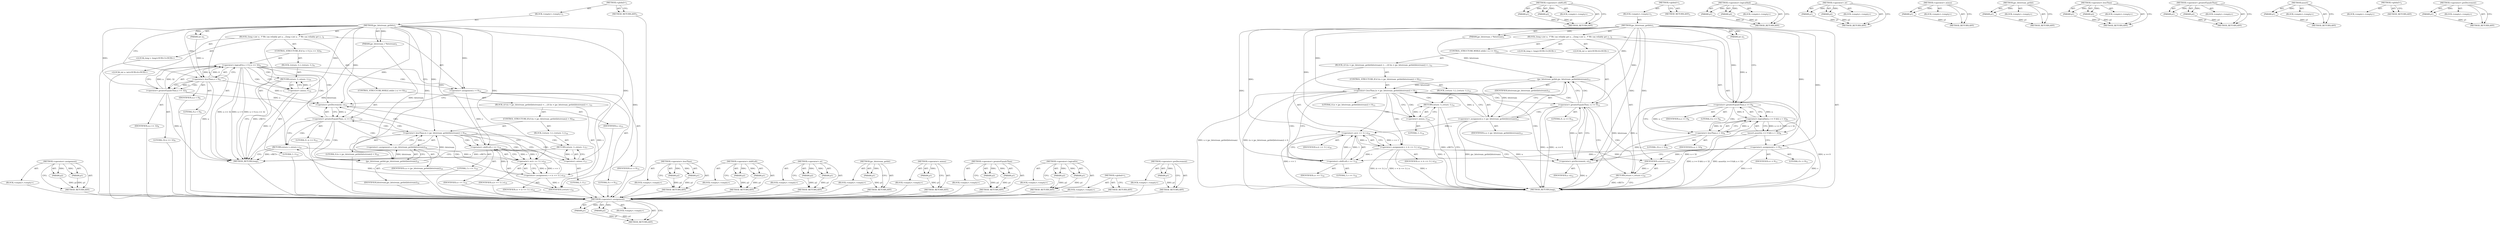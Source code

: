 digraph "&lt;operator&gt;.preDecrement" {
vulnerable_91 [label=<(METHOD,&lt;operator&gt;.assignment)>];
vulnerable_92 [label=<(PARAM,p1)>];
vulnerable_93 [label=<(PARAM,p2)>];
vulnerable_94 [label=<(BLOCK,&lt;empty&gt;,&lt;empty&gt;)>];
vulnerable_95 [label=<(METHOD_RETURN,ANY)>];
vulnerable_113 [label=<(METHOD,&lt;operator&gt;.shiftLeft)>];
vulnerable_114 [label=<(PARAM,p1)>];
vulnerable_115 [label=<(PARAM,p2)>];
vulnerable_116 [label=<(BLOCK,&lt;empty&gt;,&lt;empty&gt;)>];
vulnerable_117 [label=<(METHOD_RETURN,ANY)>];
vulnerable_6 [label=<(METHOD,&lt;global&gt;)<SUB>1</SUB>>];
vulnerable_7 [label=<(BLOCK,&lt;empty&gt;,&lt;empty&gt;)<SUB>1</SUB>>];
vulnerable_8 [label=<(METHOD,jpc_bitstream_getbits)<SUB>1</SUB>>];
vulnerable_9 [label=<(PARAM,jpc_bitstream_t *bitstream)<SUB>1</SUB>>];
vulnerable_10 [label=<(PARAM,int n)<SUB>1</SUB>>];
vulnerable_11 [label=<(BLOCK,{
	long v;
	int u;
 
 	/* We can reliably get a...,{
	long v;
	int u;
 
 	/* We can reliably get a...)<SUB>2</SUB>>];
vulnerable_12 [label="<(LOCAL,long v: long)<SUB>3</SUB>>"];
vulnerable_13 [label="<(LOCAL,int u: int)<SUB>4</SUB>>"];
vulnerable_14 [label=<(assert,assert(n &gt;= 0 &amp;&amp; n &lt; 32))<SUB>8</SUB>>];
vulnerable_15 [label=<(&lt;operator&gt;.logicalAnd,n &gt;= 0 &amp;&amp; n &lt; 32)<SUB>8</SUB>>];
vulnerable_16 [label=<(&lt;operator&gt;.greaterEqualsThan,n &gt;= 0)<SUB>8</SUB>>];
vulnerable_17 [label=<(IDENTIFIER,n,n &gt;= 0)<SUB>8</SUB>>];
vulnerable_18 [label=<(LITERAL,0,n &gt;= 0)<SUB>8</SUB>>];
vulnerable_19 [label=<(&lt;operator&gt;.lessThan,n &lt; 32)<SUB>8</SUB>>];
vulnerable_20 [label=<(IDENTIFIER,n,n &lt; 32)<SUB>8</SUB>>];
vulnerable_21 [label=<(LITERAL,32,n &lt; 32)<SUB>8</SUB>>];
vulnerable_22 [label=<(&lt;operator&gt;.assignment,v = 0)<SUB>11</SUB>>];
vulnerable_23 [label=<(IDENTIFIER,v,v = 0)<SUB>11</SUB>>];
vulnerable_24 [label=<(LITERAL,0,v = 0)<SUB>11</SUB>>];
vulnerable_25 [label=<(CONTROL_STRUCTURE,WHILE,while (--n &gt;= 0))<SUB>12</SUB>>];
vulnerable_26 [label=<(&lt;operator&gt;.greaterEqualsThan,--n &gt;= 0)<SUB>12</SUB>>];
vulnerable_27 [label=<(&lt;operator&gt;.preDecrement,--n)<SUB>12</SUB>>];
vulnerable_28 [label=<(IDENTIFIER,n,--n)<SUB>12</SUB>>];
vulnerable_29 [label=<(LITERAL,0,--n &gt;= 0)<SUB>12</SUB>>];
vulnerable_30 [label=<(BLOCK,{
		if ((u = jpc_bitstream_getbit(bitstream)) &lt;...,{
		if ((u = jpc_bitstream_getbit(bitstream)) &lt;...)<SUB>12</SUB>>];
vulnerable_31 [label=<(CONTROL_STRUCTURE,IF,if ((u = jpc_bitstream_getbit(bitstream)) &lt; 0))<SUB>13</SUB>>];
vulnerable_32 [label=<(&lt;operator&gt;.lessThan,(u = jpc_bitstream_getbit(bitstream)) &lt; 0)<SUB>13</SUB>>];
vulnerable_33 [label=<(&lt;operator&gt;.assignment,u = jpc_bitstream_getbit(bitstream))<SUB>13</SUB>>];
vulnerable_34 [label=<(IDENTIFIER,u,u = jpc_bitstream_getbit(bitstream))<SUB>13</SUB>>];
vulnerable_35 [label=<(jpc_bitstream_getbit,jpc_bitstream_getbit(bitstream))<SUB>13</SUB>>];
vulnerable_36 [label=<(IDENTIFIER,bitstream,jpc_bitstream_getbit(bitstream))<SUB>13</SUB>>];
vulnerable_37 [label=<(LITERAL,0,(u = jpc_bitstream_getbit(bitstream)) &lt; 0)<SUB>13</SUB>>];
vulnerable_38 [label=<(BLOCK,{
			return -1;
		},{
			return -1;
		})<SUB>13</SUB>>];
vulnerable_39 [label=<(RETURN,return -1;,return -1;)<SUB>14</SUB>>];
vulnerable_40 [label=<(&lt;operator&gt;.minus,-1)<SUB>14</SUB>>];
vulnerable_41 [label=<(LITERAL,1,-1)<SUB>14</SUB>>];
vulnerable_42 [label=<(&lt;operator&gt;.assignment,v = (v &lt;&lt; 1) | u)<SUB>16</SUB>>];
vulnerable_43 [label=<(IDENTIFIER,v,v = (v &lt;&lt; 1) | u)<SUB>16</SUB>>];
vulnerable_44 [label=<(&lt;operator&gt;.or,(v &lt;&lt; 1) | u)<SUB>16</SUB>>];
vulnerable_45 [label=<(&lt;operator&gt;.shiftLeft,v &lt;&lt; 1)<SUB>16</SUB>>];
vulnerable_46 [label=<(IDENTIFIER,v,v &lt;&lt; 1)<SUB>16</SUB>>];
vulnerable_47 [label=<(LITERAL,1,v &lt;&lt; 1)<SUB>16</SUB>>];
vulnerable_48 [label=<(IDENTIFIER,u,(v &lt;&lt; 1) | u)<SUB>16</SUB>>];
vulnerable_49 [label=<(RETURN,return v;,return v;)<SUB>18</SUB>>];
vulnerable_50 [label=<(IDENTIFIER,v,return v;)<SUB>18</SUB>>];
vulnerable_51 [label=<(METHOD_RETURN,long)<SUB>1</SUB>>];
vulnerable_53 [label=<(METHOD_RETURN,ANY)<SUB>1</SUB>>];
vulnerable_76 [label=<(METHOD,&lt;operator&gt;.logicalAnd)>];
vulnerable_77 [label=<(PARAM,p1)>];
vulnerable_78 [label=<(PARAM,p2)>];
vulnerable_79 [label=<(BLOCK,&lt;empty&gt;,&lt;empty&gt;)>];
vulnerable_80 [label=<(METHOD_RETURN,ANY)>];
vulnerable_108 [label=<(METHOD,&lt;operator&gt;.or)>];
vulnerable_109 [label=<(PARAM,p1)>];
vulnerable_110 [label=<(PARAM,p2)>];
vulnerable_111 [label=<(BLOCK,&lt;empty&gt;,&lt;empty&gt;)>];
vulnerable_112 [label=<(METHOD_RETURN,ANY)>];
vulnerable_104 [label=<(METHOD,&lt;operator&gt;.minus)>];
vulnerable_105 [label=<(PARAM,p1)>];
vulnerable_106 [label=<(BLOCK,&lt;empty&gt;,&lt;empty&gt;)>];
vulnerable_107 [label=<(METHOD_RETURN,ANY)>];
vulnerable_100 [label=<(METHOD,jpc_bitstream_getbit)>];
vulnerable_101 [label=<(PARAM,p1)>];
vulnerable_102 [label=<(BLOCK,&lt;empty&gt;,&lt;empty&gt;)>];
vulnerable_103 [label=<(METHOD_RETURN,ANY)>];
vulnerable_86 [label=<(METHOD,&lt;operator&gt;.lessThan)>];
vulnerable_87 [label=<(PARAM,p1)>];
vulnerable_88 [label=<(PARAM,p2)>];
vulnerable_89 [label=<(BLOCK,&lt;empty&gt;,&lt;empty&gt;)>];
vulnerable_90 [label=<(METHOD_RETURN,ANY)>];
vulnerable_81 [label=<(METHOD,&lt;operator&gt;.greaterEqualsThan)>];
vulnerable_82 [label=<(PARAM,p1)>];
vulnerable_83 [label=<(PARAM,p2)>];
vulnerable_84 [label=<(BLOCK,&lt;empty&gt;,&lt;empty&gt;)>];
vulnerable_85 [label=<(METHOD_RETURN,ANY)>];
vulnerable_72 [label=<(METHOD,assert)>];
vulnerable_73 [label=<(PARAM,p1)>];
vulnerable_74 [label=<(BLOCK,&lt;empty&gt;,&lt;empty&gt;)>];
vulnerable_75 [label=<(METHOD_RETURN,ANY)>];
vulnerable_66 [label=<(METHOD,&lt;global&gt;)<SUB>1</SUB>>];
vulnerable_67 [label=<(BLOCK,&lt;empty&gt;,&lt;empty&gt;)>];
vulnerable_68 [label=<(METHOD_RETURN,ANY)>];
vulnerable_96 [label=<(METHOD,&lt;operator&gt;.preDecrement)>];
vulnerable_97 [label=<(PARAM,p1)>];
vulnerable_98 [label=<(BLOCK,&lt;empty&gt;,&lt;empty&gt;)>];
vulnerable_99 [label=<(METHOD_RETURN,ANY)>];
fixed_95 [label=<(METHOD,&lt;operator&gt;.assignment)>];
fixed_96 [label=<(PARAM,p1)>];
fixed_97 [label=<(PARAM,p2)>];
fixed_98 [label=<(BLOCK,&lt;empty&gt;,&lt;empty&gt;)>];
fixed_99 [label=<(METHOD_RETURN,ANY)>];
fixed_6 [label=<(METHOD,&lt;global&gt;)<SUB>1</SUB>>];
fixed_7 [label=<(BLOCK,&lt;empty&gt;,&lt;empty&gt;)<SUB>1</SUB>>];
fixed_8 [label=<(METHOD,jpc_bitstream_getbits)<SUB>1</SUB>>];
fixed_9 [label=<(PARAM,jpc_bitstream_t *bitstream)<SUB>1</SUB>>];
fixed_10 [label=<(PARAM,int n)<SUB>1</SUB>>];
fixed_11 [label=<(BLOCK,{
	long v;
	int u;
 
 	/* We can reliably get a...,{
	long v;
	int u;
 
 	/* We can reliably get a...)<SUB>2</SUB>>];
fixed_12 [label="<(LOCAL,long v: long)<SUB>3</SUB>>"];
fixed_13 [label="<(LOCAL,int u: int)<SUB>4</SUB>>"];
fixed_14 [label=<(CONTROL_STRUCTURE,IF,if (n &lt; 0 || n &gt;= 32))<SUB>9</SUB>>];
fixed_15 [label=<(&lt;operator&gt;.logicalOr,n &lt; 0 || n &gt;= 32)<SUB>9</SUB>>];
fixed_16 [label=<(&lt;operator&gt;.lessThan,n &lt; 0)<SUB>9</SUB>>];
fixed_17 [label=<(IDENTIFIER,n,n &lt; 0)<SUB>9</SUB>>];
fixed_18 [label=<(LITERAL,0,n &lt; 0)<SUB>9</SUB>>];
fixed_19 [label=<(&lt;operator&gt;.greaterEqualsThan,n &gt;= 32)<SUB>9</SUB>>];
fixed_20 [label=<(IDENTIFIER,n,n &gt;= 32)<SUB>9</SUB>>];
fixed_21 [label=<(LITERAL,32,n &gt;= 32)<SUB>9</SUB>>];
fixed_22 [label=<(BLOCK,{
		return -1;
	},{
		return -1;
	})<SUB>9</SUB>>];
fixed_23 [label=<(RETURN,return -1;,return -1;)<SUB>10</SUB>>];
fixed_24 [label=<(&lt;operator&gt;.minus,-1)<SUB>10</SUB>>];
fixed_25 [label=<(LITERAL,1,-1)<SUB>10</SUB>>];
fixed_26 [label=<(&lt;operator&gt;.assignment,v = 0)<SUB>14</SUB>>];
fixed_27 [label=<(IDENTIFIER,v,v = 0)<SUB>14</SUB>>];
fixed_28 [label=<(LITERAL,0,v = 0)<SUB>14</SUB>>];
fixed_29 [label=<(CONTROL_STRUCTURE,WHILE,while (--n &gt;= 0))<SUB>15</SUB>>];
fixed_30 [label=<(&lt;operator&gt;.greaterEqualsThan,--n &gt;= 0)<SUB>15</SUB>>];
fixed_31 [label=<(&lt;operator&gt;.preDecrement,--n)<SUB>15</SUB>>];
fixed_32 [label=<(IDENTIFIER,n,--n)<SUB>15</SUB>>];
fixed_33 [label=<(LITERAL,0,--n &gt;= 0)<SUB>15</SUB>>];
fixed_34 [label=<(BLOCK,{
		if ((u = jpc_bitstream_getbit(bitstream)) &lt;...,{
		if ((u = jpc_bitstream_getbit(bitstream)) &lt;...)<SUB>15</SUB>>];
fixed_35 [label=<(CONTROL_STRUCTURE,IF,if ((u = jpc_bitstream_getbit(bitstream)) &lt; 0))<SUB>16</SUB>>];
fixed_36 [label=<(&lt;operator&gt;.lessThan,(u = jpc_bitstream_getbit(bitstream)) &lt; 0)<SUB>16</SUB>>];
fixed_37 [label=<(&lt;operator&gt;.assignment,u = jpc_bitstream_getbit(bitstream))<SUB>16</SUB>>];
fixed_38 [label=<(IDENTIFIER,u,u = jpc_bitstream_getbit(bitstream))<SUB>16</SUB>>];
fixed_39 [label=<(jpc_bitstream_getbit,jpc_bitstream_getbit(bitstream))<SUB>16</SUB>>];
fixed_40 [label=<(IDENTIFIER,bitstream,jpc_bitstream_getbit(bitstream))<SUB>16</SUB>>];
fixed_41 [label=<(LITERAL,0,(u = jpc_bitstream_getbit(bitstream)) &lt; 0)<SUB>16</SUB>>];
fixed_42 [label=<(BLOCK,{
			return -1;
		},{
			return -1;
		})<SUB>16</SUB>>];
fixed_43 [label=<(RETURN,return -1;,return -1;)<SUB>17</SUB>>];
fixed_44 [label=<(&lt;operator&gt;.minus,-1)<SUB>17</SUB>>];
fixed_45 [label=<(LITERAL,1,-1)<SUB>17</SUB>>];
fixed_46 [label=<(&lt;operator&gt;.assignment,v = (v &lt;&lt; 1) | u)<SUB>19</SUB>>];
fixed_47 [label=<(IDENTIFIER,v,v = (v &lt;&lt; 1) | u)<SUB>19</SUB>>];
fixed_48 [label=<(&lt;operator&gt;.or,(v &lt;&lt; 1) | u)<SUB>19</SUB>>];
fixed_49 [label=<(&lt;operator&gt;.shiftLeft,v &lt;&lt; 1)<SUB>19</SUB>>];
fixed_50 [label=<(IDENTIFIER,v,v &lt;&lt; 1)<SUB>19</SUB>>];
fixed_51 [label=<(LITERAL,1,v &lt;&lt; 1)<SUB>19</SUB>>];
fixed_52 [label=<(IDENTIFIER,u,(v &lt;&lt; 1) | u)<SUB>19</SUB>>];
fixed_53 [label=<(RETURN,return v;,return v;)<SUB>21</SUB>>];
fixed_54 [label=<(IDENTIFIER,v,return v;)<SUB>21</SUB>>];
fixed_55 [label=<(METHOD_RETURN,long)<SUB>1</SUB>>];
fixed_57 [label=<(METHOD_RETURN,ANY)<SUB>1</SUB>>];
fixed_81 [label=<(METHOD,&lt;operator&gt;.lessThan)>];
fixed_82 [label=<(PARAM,p1)>];
fixed_83 [label=<(PARAM,p2)>];
fixed_84 [label=<(BLOCK,&lt;empty&gt;,&lt;empty&gt;)>];
fixed_85 [label=<(METHOD_RETURN,ANY)>];
fixed_113 [label=<(METHOD,&lt;operator&gt;.shiftLeft)>];
fixed_114 [label=<(PARAM,p1)>];
fixed_115 [label=<(PARAM,p2)>];
fixed_116 [label=<(BLOCK,&lt;empty&gt;,&lt;empty&gt;)>];
fixed_117 [label=<(METHOD_RETURN,ANY)>];
fixed_108 [label=<(METHOD,&lt;operator&gt;.or)>];
fixed_109 [label=<(PARAM,p1)>];
fixed_110 [label=<(PARAM,p2)>];
fixed_111 [label=<(BLOCK,&lt;empty&gt;,&lt;empty&gt;)>];
fixed_112 [label=<(METHOD_RETURN,ANY)>];
fixed_104 [label=<(METHOD,jpc_bitstream_getbit)>];
fixed_105 [label=<(PARAM,p1)>];
fixed_106 [label=<(BLOCK,&lt;empty&gt;,&lt;empty&gt;)>];
fixed_107 [label=<(METHOD_RETURN,ANY)>];
fixed_91 [label=<(METHOD,&lt;operator&gt;.minus)>];
fixed_92 [label=<(PARAM,p1)>];
fixed_93 [label=<(BLOCK,&lt;empty&gt;,&lt;empty&gt;)>];
fixed_94 [label=<(METHOD_RETURN,ANY)>];
fixed_86 [label=<(METHOD,&lt;operator&gt;.greaterEqualsThan)>];
fixed_87 [label=<(PARAM,p1)>];
fixed_88 [label=<(PARAM,p2)>];
fixed_89 [label=<(BLOCK,&lt;empty&gt;,&lt;empty&gt;)>];
fixed_90 [label=<(METHOD_RETURN,ANY)>];
fixed_76 [label=<(METHOD,&lt;operator&gt;.logicalOr)>];
fixed_77 [label=<(PARAM,p1)>];
fixed_78 [label=<(PARAM,p2)>];
fixed_79 [label=<(BLOCK,&lt;empty&gt;,&lt;empty&gt;)>];
fixed_80 [label=<(METHOD_RETURN,ANY)>];
fixed_70 [label=<(METHOD,&lt;global&gt;)<SUB>1</SUB>>];
fixed_71 [label=<(BLOCK,&lt;empty&gt;,&lt;empty&gt;)>];
fixed_72 [label=<(METHOD_RETURN,ANY)>];
fixed_100 [label=<(METHOD,&lt;operator&gt;.preDecrement)>];
fixed_101 [label=<(PARAM,p1)>];
fixed_102 [label=<(BLOCK,&lt;empty&gt;,&lt;empty&gt;)>];
fixed_103 [label=<(METHOD_RETURN,ANY)>];
vulnerable_91 -> vulnerable_92  [key=0, label="AST: "];
vulnerable_91 -> vulnerable_92  [key=1, label="DDG: "];
vulnerable_91 -> vulnerable_94  [key=0, label="AST: "];
vulnerable_91 -> vulnerable_93  [key=0, label="AST: "];
vulnerable_91 -> vulnerable_93  [key=1, label="DDG: "];
vulnerable_91 -> vulnerable_95  [key=0, label="AST: "];
vulnerable_91 -> vulnerable_95  [key=1, label="CFG: "];
vulnerable_92 -> vulnerable_95  [key=0, label="DDG: p1"];
vulnerable_93 -> vulnerable_95  [key=0, label="DDG: p2"];
vulnerable_113 -> vulnerable_114  [key=0, label="AST: "];
vulnerable_113 -> vulnerable_114  [key=1, label="DDG: "];
vulnerable_113 -> vulnerable_116  [key=0, label="AST: "];
vulnerable_113 -> vulnerable_115  [key=0, label="AST: "];
vulnerable_113 -> vulnerable_115  [key=1, label="DDG: "];
vulnerable_113 -> vulnerable_117  [key=0, label="AST: "];
vulnerable_113 -> vulnerable_117  [key=1, label="CFG: "];
vulnerable_114 -> vulnerable_117  [key=0, label="DDG: p1"];
vulnerable_115 -> vulnerable_117  [key=0, label="DDG: p2"];
vulnerable_6 -> vulnerable_7  [key=0, label="AST: "];
vulnerable_6 -> vulnerable_53  [key=0, label="AST: "];
vulnerable_6 -> vulnerable_53  [key=1, label="CFG: "];
vulnerable_7 -> vulnerable_8  [key=0, label="AST: "];
vulnerable_8 -> vulnerable_9  [key=0, label="AST: "];
vulnerable_8 -> vulnerable_9  [key=1, label="DDG: "];
vulnerable_8 -> vulnerable_10  [key=0, label="AST: "];
vulnerable_8 -> vulnerable_10  [key=1, label="DDG: "];
vulnerable_8 -> vulnerable_11  [key=0, label="AST: "];
vulnerable_8 -> vulnerable_51  [key=0, label="AST: "];
vulnerable_8 -> vulnerable_16  [key=0, label="CFG: "];
vulnerable_8 -> vulnerable_16  [key=1, label="DDG: "];
vulnerable_8 -> vulnerable_22  [key=0, label="DDG: "];
vulnerable_8 -> vulnerable_50  [key=0, label="DDG: "];
vulnerable_8 -> vulnerable_26  [key=0, label="DDG: "];
vulnerable_8 -> vulnerable_19  [key=0, label="DDG: "];
vulnerable_8 -> vulnerable_27  [key=0, label="DDG: "];
vulnerable_8 -> vulnerable_32  [key=0, label="DDG: "];
vulnerable_8 -> vulnerable_44  [key=0, label="DDG: "];
vulnerable_8 -> vulnerable_45  [key=0, label="DDG: "];
vulnerable_8 -> vulnerable_35  [key=0, label="DDG: "];
vulnerable_8 -> vulnerable_40  [key=0, label="DDG: "];
vulnerable_9 -> vulnerable_35  [key=0, label="DDG: bitstream"];
vulnerable_10 -> vulnerable_16  [key=0, label="DDG: n"];
vulnerable_11 -> vulnerable_12  [key=0, label="AST: "];
vulnerable_11 -> vulnerable_13  [key=0, label="AST: "];
vulnerable_11 -> vulnerable_14  [key=0, label="AST: "];
vulnerable_11 -> vulnerable_22  [key=0, label="AST: "];
vulnerable_11 -> vulnerable_25  [key=0, label="AST: "];
vulnerable_11 -> vulnerable_49  [key=0, label="AST: "];
vulnerable_14 -> vulnerable_15  [key=0, label="AST: "];
vulnerable_14 -> vulnerable_22  [key=0, label="CFG: "];
vulnerable_14 -> vulnerable_51  [key=0, label="DDG: n &gt;= 0 &amp;&amp; n &lt; 32"];
vulnerable_14 -> vulnerable_51  [key=1, label="DDG: assert(n &gt;= 0 &amp;&amp; n &lt; 32)"];
vulnerable_15 -> vulnerable_16  [key=0, label="AST: "];
vulnerable_15 -> vulnerable_19  [key=0, label="AST: "];
vulnerable_15 -> vulnerable_14  [key=0, label="CFG: "];
vulnerable_15 -> vulnerable_14  [key=1, label="DDG: n &gt;= 0"];
vulnerable_15 -> vulnerable_14  [key=2, label="DDG: n &lt; 32"];
vulnerable_15 -> vulnerable_51  [key=0, label="DDG: n &gt;= 0"];
vulnerable_15 -> vulnerable_51  [key=1, label="DDG: n &lt; 32"];
vulnerable_16 -> vulnerable_17  [key=0, label="AST: "];
vulnerable_16 -> vulnerable_18  [key=0, label="AST: "];
vulnerable_16 -> vulnerable_15  [key=0, label="CFG: "];
vulnerable_16 -> vulnerable_15  [key=1, label="DDG: n"];
vulnerable_16 -> vulnerable_15  [key=2, label="DDG: 0"];
vulnerable_16 -> vulnerable_19  [key=0, label="CFG: "];
vulnerable_16 -> vulnerable_19  [key=1, label="DDG: n"];
vulnerable_16 -> vulnerable_19  [key=2, label="CDG: "];
vulnerable_16 -> vulnerable_27  [key=0, label="DDG: n"];
vulnerable_19 -> vulnerable_20  [key=0, label="AST: "];
vulnerable_19 -> vulnerable_21  [key=0, label="AST: "];
vulnerable_19 -> vulnerable_15  [key=0, label="CFG: "];
vulnerable_19 -> vulnerable_15  [key=1, label="DDG: n"];
vulnerable_19 -> vulnerable_15  [key=2, label="DDG: 32"];
vulnerable_19 -> vulnerable_27  [key=0, label="DDG: n"];
vulnerable_22 -> vulnerable_23  [key=0, label="AST: "];
vulnerable_22 -> vulnerable_24  [key=0, label="AST: "];
vulnerable_22 -> vulnerable_27  [key=0, label="CFG: "];
vulnerable_22 -> vulnerable_51  [key=0, label="DDG: v"];
vulnerable_22 -> vulnerable_51  [key=1, label="DDG: v = 0"];
vulnerable_22 -> vulnerable_50  [key=0, label="DDG: v"];
vulnerable_22 -> vulnerable_45  [key=0, label="DDG: v"];
vulnerable_25 -> vulnerable_26  [key=0, label="AST: "];
vulnerable_25 -> vulnerable_30  [key=0, label="AST: "];
vulnerable_26 -> vulnerable_27  [key=0, label="AST: "];
vulnerable_26 -> vulnerable_29  [key=0, label="AST: "];
vulnerable_26 -> vulnerable_35  [key=0, label="CFG: "];
vulnerable_26 -> vulnerable_35  [key=1, label="CDG: "];
vulnerable_26 -> vulnerable_49  [key=0, label="CFG: "];
vulnerable_26 -> vulnerable_49  [key=1, label="CDG: "];
vulnerable_26 -> vulnerable_51  [key=0, label="DDG: --n"];
vulnerable_26 -> vulnerable_51  [key=1, label="DDG: --n &gt;= 0"];
vulnerable_26 -> vulnerable_32  [key=0, label="CDG: "];
vulnerable_26 -> vulnerable_33  [key=0, label="CDG: "];
vulnerable_27 -> vulnerable_28  [key=0, label="AST: "];
vulnerable_27 -> vulnerable_26  [key=0, label="CFG: "];
vulnerable_27 -> vulnerable_26  [key=1, label="DDG: n"];
vulnerable_27 -> vulnerable_51  [key=0, label="DDG: n"];
vulnerable_30 -> vulnerable_31  [key=0, label="AST: "];
vulnerable_30 -> vulnerable_42  [key=0, label="AST: "];
vulnerable_31 -> vulnerable_32  [key=0, label="AST: "];
vulnerable_31 -> vulnerable_38  [key=0, label="AST: "];
vulnerable_32 -> vulnerable_33  [key=0, label="AST: "];
vulnerable_32 -> vulnerable_37  [key=0, label="AST: "];
vulnerable_32 -> vulnerable_40  [key=0, label="CFG: "];
vulnerable_32 -> vulnerable_40  [key=1, label="CDG: "];
vulnerable_32 -> vulnerable_45  [key=0, label="CFG: "];
vulnerable_32 -> vulnerable_45  [key=1, label="CDG: "];
vulnerable_32 -> vulnerable_51  [key=0, label="DDG: u = jpc_bitstream_getbit(bitstream)"];
vulnerable_32 -> vulnerable_51  [key=1, label="DDG: (u = jpc_bitstream_getbit(bitstream)) &lt; 0"];
vulnerable_32 -> vulnerable_26  [key=0, label="CDG: "];
vulnerable_32 -> vulnerable_42  [key=0, label="CDG: "];
vulnerable_32 -> vulnerable_27  [key=0, label="CDG: "];
vulnerable_32 -> vulnerable_44  [key=0, label="CDG: "];
vulnerable_32 -> vulnerable_39  [key=0, label="CDG: "];
vulnerable_33 -> vulnerable_34  [key=0, label="AST: "];
vulnerable_33 -> vulnerable_35  [key=0, label="AST: "];
vulnerable_33 -> vulnerable_32  [key=0, label="CFG: "];
vulnerable_33 -> vulnerable_32  [key=1, label="DDG: u"];
vulnerable_33 -> vulnerable_51  [key=0, label="DDG: u"];
vulnerable_33 -> vulnerable_51  [key=1, label="DDG: jpc_bitstream_getbit(bitstream)"];
vulnerable_33 -> vulnerable_44  [key=0, label="DDG: u"];
vulnerable_35 -> vulnerable_36  [key=0, label="AST: "];
vulnerable_35 -> vulnerable_33  [key=0, label="CFG: "];
vulnerable_35 -> vulnerable_33  [key=1, label="DDG: bitstream"];
vulnerable_35 -> vulnerable_51  [key=0, label="DDG: bitstream"];
vulnerable_35 -> vulnerable_32  [key=0, label="DDG: bitstream"];
vulnerable_38 -> vulnerable_39  [key=0, label="AST: "];
vulnerable_39 -> vulnerable_40  [key=0, label="AST: "];
vulnerable_39 -> vulnerable_51  [key=0, label="CFG: "];
vulnerable_39 -> vulnerable_51  [key=1, label="DDG: &lt;RET&gt;"];
vulnerable_40 -> vulnerable_41  [key=0, label="AST: "];
vulnerable_40 -> vulnerable_39  [key=0, label="CFG: "];
vulnerable_40 -> vulnerable_39  [key=1, label="DDG: -1"];
vulnerable_40 -> vulnerable_51  [key=0, label="DDG: -1"];
vulnerable_42 -> vulnerable_43  [key=0, label="AST: "];
vulnerable_42 -> vulnerable_44  [key=0, label="AST: "];
vulnerable_42 -> vulnerable_27  [key=0, label="CFG: "];
vulnerable_42 -> vulnerable_51  [key=0, label="DDG: v"];
vulnerable_42 -> vulnerable_51  [key=1, label="DDG: (v &lt;&lt; 1) | u"];
vulnerable_42 -> vulnerable_51  [key=2, label="DDG: v = (v &lt;&lt; 1) | u"];
vulnerable_42 -> vulnerable_50  [key=0, label="DDG: v"];
vulnerable_42 -> vulnerable_45  [key=0, label="DDG: v"];
vulnerable_44 -> vulnerable_45  [key=0, label="AST: "];
vulnerable_44 -> vulnerable_48  [key=0, label="AST: "];
vulnerable_44 -> vulnerable_42  [key=0, label="CFG: "];
vulnerable_44 -> vulnerable_42  [key=1, label="DDG: v &lt;&lt; 1"];
vulnerable_44 -> vulnerable_42  [key=2, label="DDG: u"];
vulnerable_44 -> vulnerable_51  [key=0, label="DDG: v &lt;&lt; 1"];
vulnerable_45 -> vulnerable_46  [key=0, label="AST: "];
vulnerable_45 -> vulnerable_47  [key=0, label="AST: "];
vulnerable_45 -> vulnerable_44  [key=0, label="CFG: "];
vulnerable_45 -> vulnerable_44  [key=1, label="DDG: v"];
vulnerable_45 -> vulnerable_44  [key=2, label="DDG: 1"];
vulnerable_49 -> vulnerable_50  [key=0, label="AST: "];
vulnerable_49 -> vulnerable_51  [key=0, label="CFG: "];
vulnerable_49 -> vulnerable_51  [key=1, label="DDG: &lt;RET&gt;"];
vulnerable_50 -> vulnerable_49  [key=0, label="DDG: v"];
vulnerable_76 -> vulnerable_77  [key=0, label="AST: "];
vulnerable_76 -> vulnerable_77  [key=1, label="DDG: "];
vulnerable_76 -> vulnerable_79  [key=0, label="AST: "];
vulnerable_76 -> vulnerable_78  [key=0, label="AST: "];
vulnerable_76 -> vulnerable_78  [key=1, label="DDG: "];
vulnerable_76 -> vulnerable_80  [key=0, label="AST: "];
vulnerable_76 -> vulnerable_80  [key=1, label="CFG: "];
vulnerable_77 -> vulnerable_80  [key=0, label="DDG: p1"];
vulnerable_78 -> vulnerable_80  [key=0, label="DDG: p2"];
vulnerable_108 -> vulnerable_109  [key=0, label="AST: "];
vulnerable_108 -> vulnerable_109  [key=1, label="DDG: "];
vulnerable_108 -> vulnerable_111  [key=0, label="AST: "];
vulnerable_108 -> vulnerable_110  [key=0, label="AST: "];
vulnerable_108 -> vulnerable_110  [key=1, label="DDG: "];
vulnerable_108 -> vulnerable_112  [key=0, label="AST: "];
vulnerable_108 -> vulnerable_112  [key=1, label="CFG: "];
vulnerable_109 -> vulnerable_112  [key=0, label="DDG: p1"];
vulnerable_110 -> vulnerable_112  [key=0, label="DDG: p2"];
vulnerable_104 -> vulnerable_105  [key=0, label="AST: "];
vulnerable_104 -> vulnerable_105  [key=1, label="DDG: "];
vulnerable_104 -> vulnerable_106  [key=0, label="AST: "];
vulnerable_104 -> vulnerable_107  [key=0, label="AST: "];
vulnerable_104 -> vulnerable_107  [key=1, label="CFG: "];
vulnerable_105 -> vulnerable_107  [key=0, label="DDG: p1"];
vulnerable_100 -> vulnerable_101  [key=0, label="AST: "];
vulnerable_100 -> vulnerable_101  [key=1, label="DDG: "];
vulnerable_100 -> vulnerable_102  [key=0, label="AST: "];
vulnerable_100 -> vulnerable_103  [key=0, label="AST: "];
vulnerable_100 -> vulnerable_103  [key=1, label="CFG: "];
vulnerable_101 -> vulnerable_103  [key=0, label="DDG: p1"];
vulnerable_86 -> vulnerable_87  [key=0, label="AST: "];
vulnerable_86 -> vulnerable_87  [key=1, label="DDG: "];
vulnerable_86 -> vulnerable_89  [key=0, label="AST: "];
vulnerable_86 -> vulnerable_88  [key=0, label="AST: "];
vulnerable_86 -> vulnerable_88  [key=1, label="DDG: "];
vulnerable_86 -> vulnerable_90  [key=0, label="AST: "];
vulnerable_86 -> vulnerable_90  [key=1, label="CFG: "];
vulnerable_87 -> vulnerable_90  [key=0, label="DDG: p1"];
vulnerable_88 -> vulnerable_90  [key=0, label="DDG: p2"];
vulnerable_81 -> vulnerable_82  [key=0, label="AST: "];
vulnerable_81 -> vulnerable_82  [key=1, label="DDG: "];
vulnerable_81 -> vulnerable_84  [key=0, label="AST: "];
vulnerable_81 -> vulnerable_83  [key=0, label="AST: "];
vulnerable_81 -> vulnerable_83  [key=1, label="DDG: "];
vulnerable_81 -> vulnerable_85  [key=0, label="AST: "];
vulnerable_81 -> vulnerable_85  [key=1, label="CFG: "];
vulnerable_82 -> vulnerable_85  [key=0, label="DDG: p1"];
vulnerable_83 -> vulnerable_85  [key=0, label="DDG: p2"];
vulnerable_72 -> vulnerable_73  [key=0, label="AST: "];
vulnerable_72 -> vulnerable_73  [key=1, label="DDG: "];
vulnerable_72 -> vulnerable_74  [key=0, label="AST: "];
vulnerable_72 -> vulnerable_75  [key=0, label="AST: "];
vulnerable_72 -> vulnerable_75  [key=1, label="CFG: "];
vulnerable_73 -> vulnerable_75  [key=0, label="DDG: p1"];
vulnerable_66 -> vulnerable_67  [key=0, label="AST: "];
vulnerable_66 -> vulnerable_68  [key=0, label="AST: "];
vulnerable_66 -> vulnerable_68  [key=1, label="CFG: "];
vulnerable_96 -> vulnerable_97  [key=0, label="AST: "];
vulnerable_96 -> vulnerable_97  [key=1, label="DDG: "];
vulnerable_96 -> vulnerable_98  [key=0, label="AST: "];
vulnerable_96 -> vulnerable_99  [key=0, label="AST: "];
vulnerable_96 -> vulnerable_99  [key=1, label="CFG: "];
vulnerable_97 -> vulnerable_99  [key=0, label="DDG: p1"];
fixed_95 -> fixed_96  [key=0, label="AST: "];
fixed_95 -> fixed_96  [key=1, label="DDG: "];
fixed_95 -> fixed_98  [key=0, label="AST: "];
fixed_95 -> fixed_97  [key=0, label="AST: "];
fixed_95 -> fixed_97  [key=1, label="DDG: "];
fixed_95 -> fixed_99  [key=0, label="AST: "];
fixed_95 -> fixed_99  [key=1, label="CFG: "];
fixed_96 -> fixed_99  [key=0, label="DDG: p1"];
fixed_97 -> fixed_99  [key=0, label="DDG: p2"];
fixed_98 -> vulnerable_91  [key=0];
fixed_99 -> vulnerable_91  [key=0];
fixed_6 -> fixed_7  [key=0, label="AST: "];
fixed_6 -> fixed_57  [key=0, label="AST: "];
fixed_6 -> fixed_57  [key=1, label="CFG: "];
fixed_7 -> fixed_8  [key=0, label="AST: "];
fixed_8 -> fixed_9  [key=0, label="AST: "];
fixed_8 -> fixed_9  [key=1, label="DDG: "];
fixed_8 -> fixed_10  [key=0, label="AST: "];
fixed_8 -> fixed_10  [key=1, label="DDG: "];
fixed_8 -> fixed_11  [key=0, label="AST: "];
fixed_8 -> fixed_55  [key=0, label="AST: "];
fixed_8 -> fixed_16  [key=0, label="CFG: "];
fixed_8 -> fixed_16  [key=1, label="DDG: "];
fixed_8 -> fixed_26  [key=0, label="DDG: "];
fixed_8 -> fixed_54  [key=0, label="DDG: "];
fixed_8 -> fixed_30  [key=0, label="DDG: "];
fixed_8 -> fixed_19  [key=0, label="DDG: "];
fixed_8 -> fixed_31  [key=0, label="DDG: "];
fixed_8 -> fixed_24  [key=0, label="DDG: "];
fixed_8 -> fixed_36  [key=0, label="DDG: "];
fixed_8 -> fixed_48  [key=0, label="DDG: "];
fixed_8 -> fixed_49  [key=0, label="DDG: "];
fixed_8 -> fixed_39  [key=0, label="DDG: "];
fixed_8 -> fixed_44  [key=0, label="DDG: "];
fixed_9 -> fixed_55  [key=0, label="DDG: bitstream"];
fixed_9 -> fixed_39  [key=0, label="DDG: bitstream"];
fixed_10 -> fixed_16  [key=0, label="DDG: n"];
fixed_11 -> fixed_12  [key=0, label="AST: "];
fixed_11 -> fixed_13  [key=0, label="AST: "];
fixed_11 -> fixed_14  [key=0, label="AST: "];
fixed_11 -> fixed_26  [key=0, label="AST: "];
fixed_11 -> fixed_29  [key=0, label="AST: "];
fixed_11 -> fixed_53  [key=0, label="AST: "];
fixed_12 -> vulnerable_91  [key=0];
fixed_13 -> vulnerable_91  [key=0];
fixed_14 -> fixed_15  [key=0, label="AST: "];
fixed_14 -> fixed_22  [key=0, label="AST: "];
fixed_15 -> fixed_16  [key=0, label="AST: "];
fixed_15 -> fixed_19  [key=0, label="AST: "];
fixed_15 -> fixed_24  [key=0, label="CFG: "];
fixed_15 -> fixed_24  [key=1, label="CDG: "];
fixed_15 -> fixed_26  [key=0, label="CFG: "];
fixed_15 -> fixed_26  [key=1, label="CDG: "];
fixed_15 -> fixed_55  [key=0, label="DDG: n &lt; 0"];
fixed_15 -> fixed_55  [key=1, label="DDG: n &gt;= 32"];
fixed_15 -> fixed_55  [key=2, label="DDG: n &lt; 0 || n &gt;= 32"];
fixed_15 -> fixed_30  [key=0, label="CDG: "];
fixed_15 -> fixed_23  [key=0, label="CDG: "];
fixed_15 -> fixed_31  [key=0, label="CDG: "];
fixed_16 -> fixed_17  [key=0, label="AST: "];
fixed_16 -> fixed_18  [key=0, label="AST: "];
fixed_16 -> fixed_15  [key=0, label="CFG: "];
fixed_16 -> fixed_15  [key=1, label="DDG: n"];
fixed_16 -> fixed_15  [key=2, label="DDG: 0"];
fixed_16 -> fixed_19  [key=0, label="CFG: "];
fixed_16 -> fixed_19  [key=1, label="DDG: n"];
fixed_16 -> fixed_19  [key=2, label="CDG: "];
fixed_16 -> fixed_55  [key=0, label="DDG: n"];
fixed_16 -> fixed_31  [key=0, label="DDG: n"];
fixed_17 -> vulnerable_91  [key=0];
fixed_18 -> vulnerable_91  [key=0];
fixed_19 -> fixed_20  [key=0, label="AST: "];
fixed_19 -> fixed_21  [key=0, label="AST: "];
fixed_19 -> fixed_15  [key=0, label="CFG: "];
fixed_19 -> fixed_15  [key=1, label="DDG: n"];
fixed_19 -> fixed_15  [key=2, label="DDG: 32"];
fixed_19 -> fixed_55  [key=0, label="DDG: n"];
fixed_19 -> fixed_31  [key=0, label="DDG: n"];
fixed_20 -> vulnerable_91  [key=0];
fixed_21 -> vulnerable_91  [key=0];
fixed_22 -> fixed_23  [key=0, label="AST: "];
fixed_23 -> fixed_24  [key=0, label="AST: "];
fixed_23 -> fixed_55  [key=0, label="CFG: "];
fixed_23 -> fixed_55  [key=1, label="DDG: &lt;RET&gt;"];
fixed_24 -> fixed_25  [key=0, label="AST: "];
fixed_24 -> fixed_23  [key=0, label="CFG: "];
fixed_24 -> fixed_23  [key=1, label="DDG: -1"];
fixed_24 -> fixed_55  [key=0, label="DDG: -1"];
fixed_25 -> vulnerable_91  [key=0];
fixed_26 -> fixed_27  [key=0, label="AST: "];
fixed_26 -> fixed_28  [key=0, label="AST: "];
fixed_26 -> fixed_31  [key=0, label="CFG: "];
fixed_26 -> fixed_54  [key=0, label="DDG: v"];
fixed_26 -> fixed_49  [key=0, label="DDG: v"];
fixed_27 -> vulnerable_91  [key=0];
fixed_28 -> vulnerable_91  [key=0];
fixed_29 -> fixed_30  [key=0, label="AST: "];
fixed_29 -> fixed_34  [key=0, label="AST: "];
fixed_30 -> fixed_31  [key=0, label="AST: "];
fixed_30 -> fixed_33  [key=0, label="AST: "];
fixed_30 -> fixed_39  [key=0, label="CFG: "];
fixed_30 -> fixed_39  [key=1, label="CDG: "];
fixed_30 -> fixed_53  [key=0, label="CFG: "];
fixed_30 -> fixed_53  [key=1, label="CDG: "];
fixed_30 -> fixed_36  [key=0, label="CDG: "];
fixed_30 -> fixed_37  [key=0, label="CDG: "];
fixed_31 -> fixed_32  [key=0, label="AST: "];
fixed_31 -> fixed_30  [key=0, label="CFG: "];
fixed_31 -> fixed_30  [key=1, label="DDG: n"];
fixed_32 -> vulnerable_91  [key=0];
fixed_33 -> vulnerable_91  [key=0];
fixed_34 -> fixed_35  [key=0, label="AST: "];
fixed_34 -> fixed_46  [key=0, label="AST: "];
fixed_35 -> fixed_36  [key=0, label="AST: "];
fixed_35 -> fixed_42  [key=0, label="AST: "];
fixed_36 -> fixed_37  [key=0, label="AST: "];
fixed_36 -> fixed_41  [key=0, label="AST: "];
fixed_36 -> fixed_44  [key=0, label="CFG: "];
fixed_36 -> fixed_44  [key=1, label="CDG: "];
fixed_36 -> fixed_49  [key=0, label="CFG: "];
fixed_36 -> fixed_49  [key=1, label="CDG: "];
fixed_36 -> fixed_30  [key=0, label="CDG: "];
fixed_36 -> fixed_48  [key=0, label="CDG: "];
fixed_36 -> fixed_46  [key=0, label="CDG: "];
fixed_36 -> fixed_31  [key=0, label="CDG: "];
fixed_36 -> fixed_43  [key=0, label="CDG: "];
fixed_37 -> fixed_38  [key=0, label="AST: "];
fixed_37 -> fixed_39  [key=0, label="AST: "];
fixed_37 -> fixed_36  [key=0, label="CFG: "];
fixed_37 -> fixed_36  [key=1, label="DDG: u"];
fixed_37 -> fixed_48  [key=0, label="DDG: u"];
fixed_38 -> vulnerable_91  [key=0];
fixed_39 -> fixed_40  [key=0, label="AST: "];
fixed_39 -> fixed_37  [key=0, label="CFG: "];
fixed_39 -> fixed_37  [key=1, label="DDG: bitstream"];
fixed_39 -> fixed_36  [key=0, label="DDG: bitstream"];
fixed_40 -> vulnerable_91  [key=0];
fixed_41 -> vulnerable_91  [key=0];
fixed_42 -> fixed_43  [key=0, label="AST: "];
fixed_43 -> fixed_44  [key=0, label="AST: "];
fixed_43 -> fixed_55  [key=0, label="CFG: "];
fixed_43 -> fixed_55  [key=1, label="DDG: &lt;RET&gt;"];
fixed_44 -> fixed_45  [key=0, label="AST: "];
fixed_44 -> fixed_43  [key=0, label="CFG: "];
fixed_44 -> fixed_43  [key=1, label="DDG: -1"];
fixed_45 -> vulnerable_91  [key=0];
fixed_46 -> fixed_47  [key=0, label="AST: "];
fixed_46 -> fixed_48  [key=0, label="AST: "];
fixed_46 -> fixed_31  [key=0, label="CFG: "];
fixed_46 -> fixed_54  [key=0, label="DDG: v"];
fixed_46 -> fixed_49  [key=0, label="DDG: v"];
fixed_47 -> vulnerable_91  [key=0];
fixed_48 -> fixed_49  [key=0, label="AST: "];
fixed_48 -> fixed_52  [key=0, label="AST: "];
fixed_48 -> fixed_46  [key=0, label="CFG: "];
fixed_48 -> fixed_46  [key=1, label="DDG: v &lt;&lt; 1"];
fixed_48 -> fixed_46  [key=2, label="DDG: u"];
fixed_49 -> fixed_50  [key=0, label="AST: "];
fixed_49 -> fixed_51  [key=0, label="AST: "];
fixed_49 -> fixed_48  [key=0, label="CFG: "];
fixed_49 -> fixed_48  [key=1, label="DDG: v"];
fixed_49 -> fixed_48  [key=2, label="DDG: 1"];
fixed_50 -> vulnerable_91  [key=0];
fixed_51 -> vulnerable_91  [key=0];
fixed_52 -> vulnerable_91  [key=0];
fixed_53 -> fixed_54  [key=0, label="AST: "];
fixed_53 -> fixed_55  [key=0, label="CFG: "];
fixed_53 -> fixed_55  [key=1, label="DDG: &lt;RET&gt;"];
fixed_54 -> fixed_53  [key=0, label="DDG: v"];
fixed_55 -> vulnerable_91  [key=0];
fixed_57 -> vulnerable_91  [key=0];
fixed_81 -> fixed_82  [key=0, label="AST: "];
fixed_81 -> fixed_82  [key=1, label="DDG: "];
fixed_81 -> fixed_84  [key=0, label="AST: "];
fixed_81 -> fixed_83  [key=0, label="AST: "];
fixed_81 -> fixed_83  [key=1, label="DDG: "];
fixed_81 -> fixed_85  [key=0, label="AST: "];
fixed_81 -> fixed_85  [key=1, label="CFG: "];
fixed_82 -> fixed_85  [key=0, label="DDG: p1"];
fixed_83 -> fixed_85  [key=0, label="DDG: p2"];
fixed_84 -> vulnerable_91  [key=0];
fixed_85 -> vulnerable_91  [key=0];
fixed_113 -> fixed_114  [key=0, label="AST: "];
fixed_113 -> fixed_114  [key=1, label="DDG: "];
fixed_113 -> fixed_116  [key=0, label="AST: "];
fixed_113 -> fixed_115  [key=0, label="AST: "];
fixed_113 -> fixed_115  [key=1, label="DDG: "];
fixed_113 -> fixed_117  [key=0, label="AST: "];
fixed_113 -> fixed_117  [key=1, label="CFG: "];
fixed_114 -> fixed_117  [key=0, label="DDG: p1"];
fixed_115 -> fixed_117  [key=0, label="DDG: p2"];
fixed_116 -> vulnerable_91  [key=0];
fixed_117 -> vulnerable_91  [key=0];
fixed_108 -> fixed_109  [key=0, label="AST: "];
fixed_108 -> fixed_109  [key=1, label="DDG: "];
fixed_108 -> fixed_111  [key=0, label="AST: "];
fixed_108 -> fixed_110  [key=0, label="AST: "];
fixed_108 -> fixed_110  [key=1, label="DDG: "];
fixed_108 -> fixed_112  [key=0, label="AST: "];
fixed_108 -> fixed_112  [key=1, label="CFG: "];
fixed_109 -> fixed_112  [key=0, label="DDG: p1"];
fixed_110 -> fixed_112  [key=0, label="DDG: p2"];
fixed_111 -> vulnerable_91  [key=0];
fixed_112 -> vulnerable_91  [key=0];
fixed_104 -> fixed_105  [key=0, label="AST: "];
fixed_104 -> fixed_105  [key=1, label="DDG: "];
fixed_104 -> fixed_106  [key=0, label="AST: "];
fixed_104 -> fixed_107  [key=0, label="AST: "];
fixed_104 -> fixed_107  [key=1, label="CFG: "];
fixed_105 -> fixed_107  [key=0, label="DDG: p1"];
fixed_106 -> vulnerable_91  [key=0];
fixed_107 -> vulnerable_91  [key=0];
fixed_91 -> fixed_92  [key=0, label="AST: "];
fixed_91 -> fixed_92  [key=1, label="DDG: "];
fixed_91 -> fixed_93  [key=0, label="AST: "];
fixed_91 -> fixed_94  [key=0, label="AST: "];
fixed_91 -> fixed_94  [key=1, label="CFG: "];
fixed_92 -> fixed_94  [key=0, label="DDG: p1"];
fixed_93 -> vulnerable_91  [key=0];
fixed_94 -> vulnerable_91  [key=0];
fixed_86 -> fixed_87  [key=0, label="AST: "];
fixed_86 -> fixed_87  [key=1, label="DDG: "];
fixed_86 -> fixed_89  [key=0, label="AST: "];
fixed_86 -> fixed_88  [key=0, label="AST: "];
fixed_86 -> fixed_88  [key=1, label="DDG: "];
fixed_86 -> fixed_90  [key=0, label="AST: "];
fixed_86 -> fixed_90  [key=1, label="CFG: "];
fixed_87 -> fixed_90  [key=0, label="DDG: p1"];
fixed_88 -> fixed_90  [key=0, label="DDG: p2"];
fixed_89 -> vulnerable_91  [key=0];
fixed_90 -> vulnerable_91  [key=0];
fixed_76 -> fixed_77  [key=0, label="AST: "];
fixed_76 -> fixed_77  [key=1, label="DDG: "];
fixed_76 -> fixed_79  [key=0, label="AST: "];
fixed_76 -> fixed_78  [key=0, label="AST: "];
fixed_76 -> fixed_78  [key=1, label="DDG: "];
fixed_76 -> fixed_80  [key=0, label="AST: "];
fixed_76 -> fixed_80  [key=1, label="CFG: "];
fixed_77 -> fixed_80  [key=0, label="DDG: p1"];
fixed_78 -> fixed_80  [key=0, label="DDG: p2"];
fixed_79 -> vulnerable_91  [key=0];
fixed_80 -> vulnerable_91  [key=0];
fixed_70 -> fixed_71  [key=0, label="AST: "];
fixed_70 -> fixed_72  [key=0, label="AST: "];
fixed_70 -> fixed_72  [key=1, label="CFG: "];
fixed_71 -> vulnerable_91  [key=0];
fixed_72 -> vulnerable_91  [key=0];
fixed_100 -> fixed_101  [key=0, label="AST: "];
fixed_100 -> fixed_101  [key=1, label="DDG: "];
fixed_100 -> fixed_102  [key=0, label="AST: "];
fixed_100 -> fixed_103  [key=0, label="AST: "];
fixed_100 -> fixed_103  [key=1, label="CFG: "];
fixed_101 -> fixed_103  [key=0, label="DDG: p1"];
fixed_102 -> vulnerable_91  [key=0];
fixed_103 -> vulnerable_91  [key=0];
}
